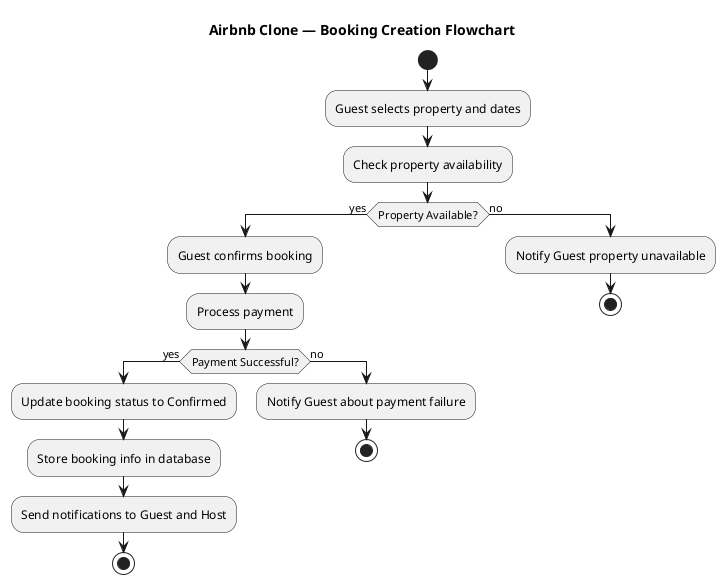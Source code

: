 @startuml
title Airbnb Clone — Booking Creation Flowchart

start
:Guest selects property and dates;
:Check property availability;
if (Property Available?) then (yes)
    :Guest confirms booking;
    :Process payment;
    if (Payment Successful?) then (yes)
        :Update booking status to Confirmed;
        :Store booking info in database;
        :Send notifications to Guest and Host;
        stop
    else (no)
        :Notify Guest about payment failure;
        stop
    endif
else (no)
    :Notify Guest property unavailable;
    stop
endif

@enduml
